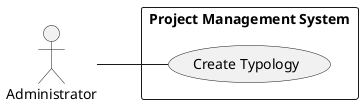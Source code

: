 @startuml
left to right direction

"Administrator"

rectangle "Project Management System"{
Administrator -- (Create Typology)
}

@enduml